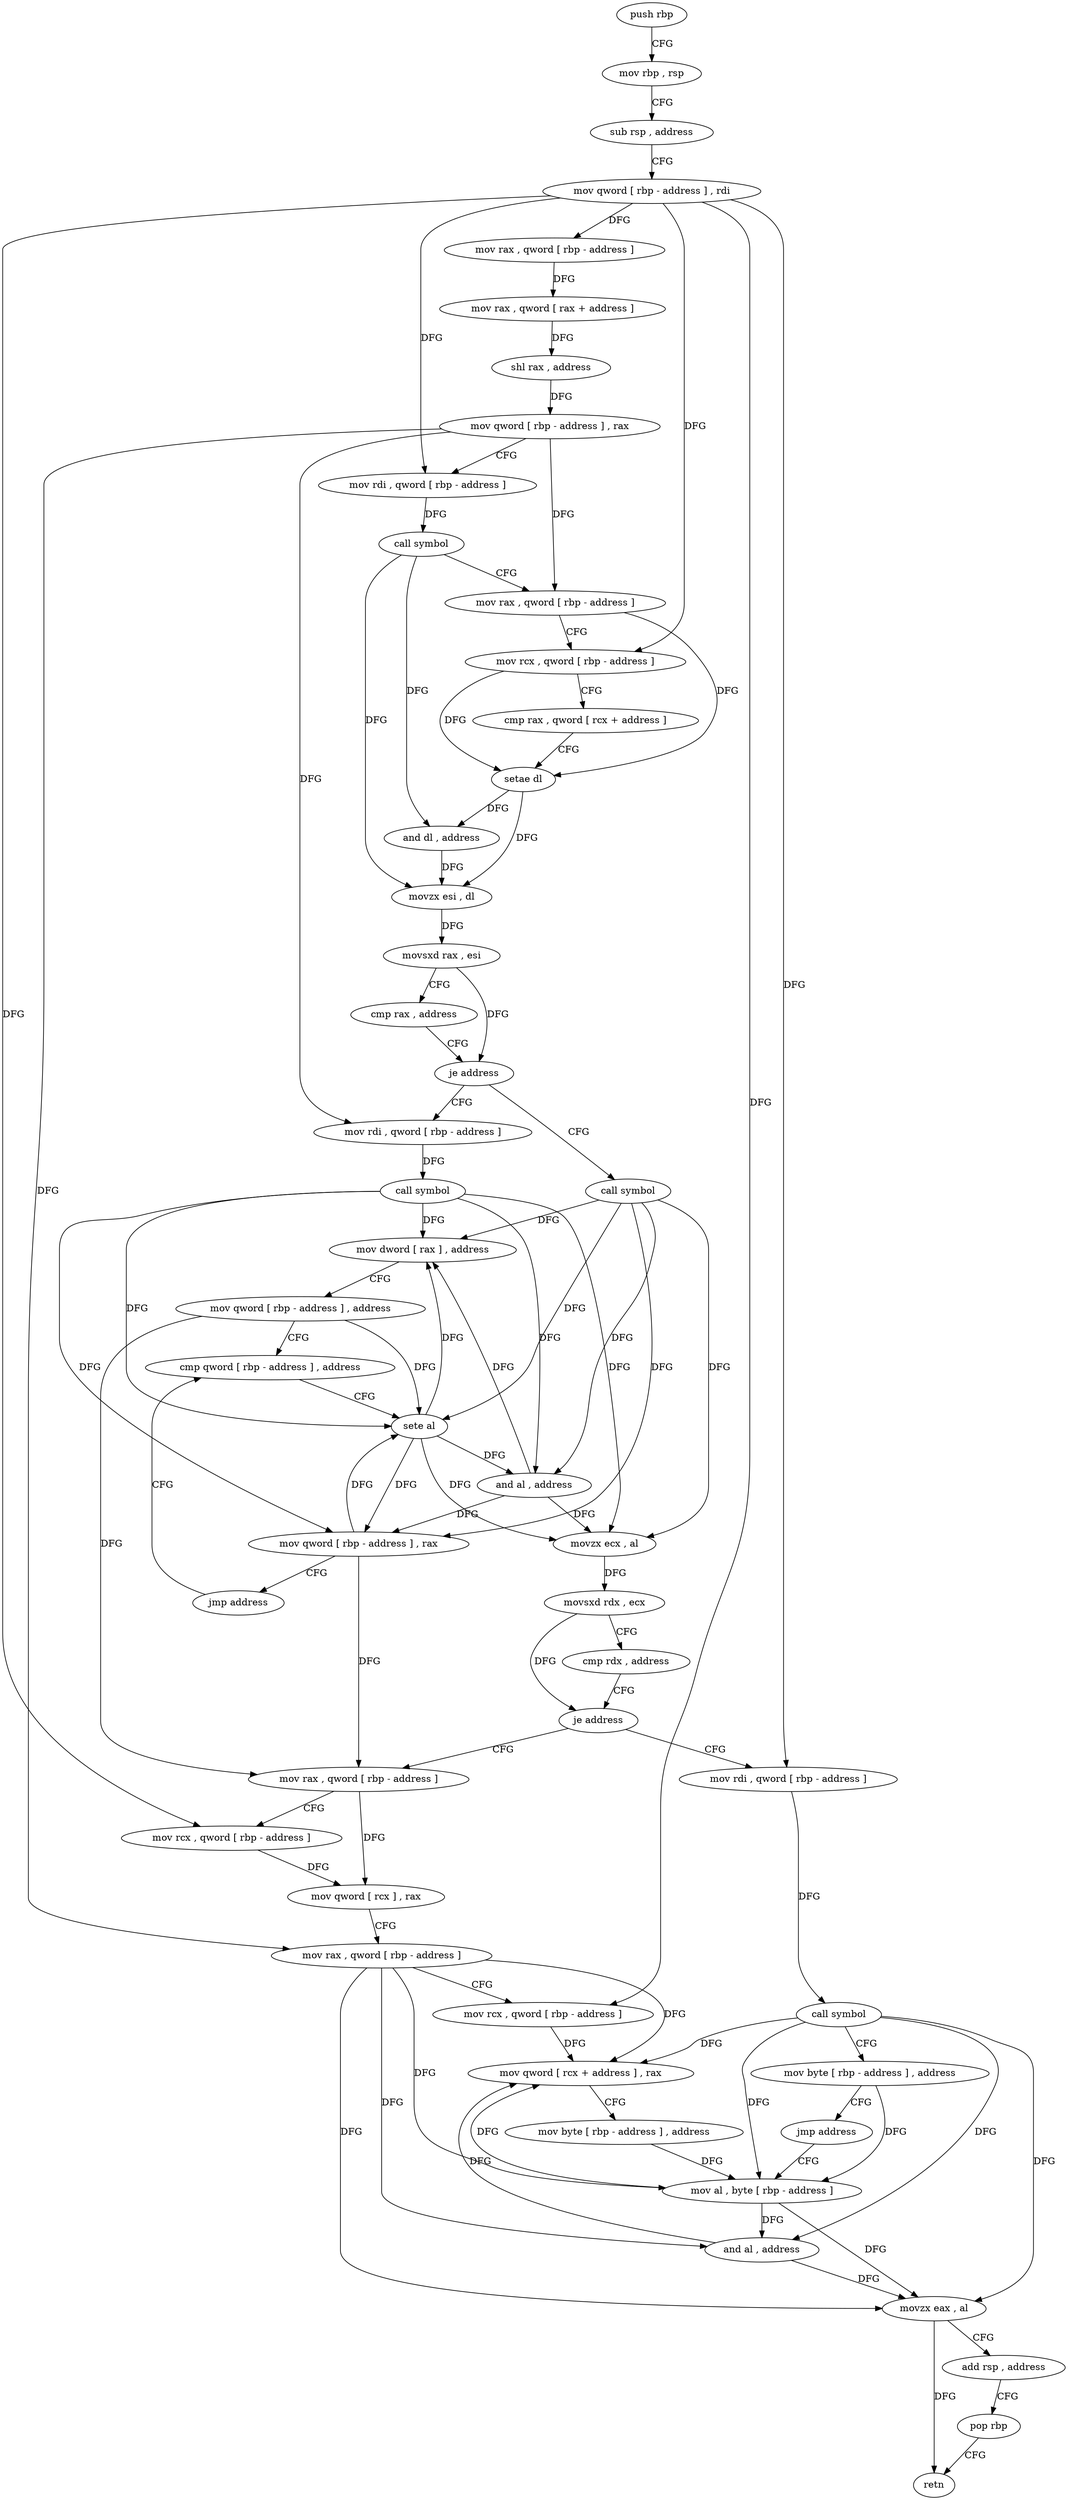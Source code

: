 digraph "func" {
"4249184" [label = "push rbp" ]
"4249185" [label = "mov rbp , rsp" ]
"4249188" [label = "sub rsp , address" ]
"4249192" [label = "mov qword [ rbp - address ] , rdi" ]
"4249196" [label = "mov rax , qword [ rbp - address ]" ]
"4249200" [label = "mov rax , qword [ rax + address ]" ]
"4249204" [label = "shl rax , address" ]
"4249208" [label = "mov qword [ rbp - address ] , rax" ]
"4249212" [label = "mov rdi , qword [ rbp - address ]" ]
"4249216" [label = "call symbol" ]
"4249221" [label = "mov rax , qword [ rbp - address ]" ]
"4249225" [label = "mov rcx , qword [ rbp - address ]" ]
"4249229" [label = "cmp rax , qword [ rcx + address ]" ]
"4249233" [label = "setae dl" ]
"4249236" [label = "and dl , address" ]
"4249239" [label = "movzx esi , dl" ]
"4249242" [label = "movsxd rax , esi" ]
"4249245" [label = "cmp rax , address" ]
"4249249" [label = "je address" ]
"4249273" [label = "call symbol" ]
"4249255" [label = "mov rdi , qword [ rbp - address ]" ]
"4249278" [label = "mov dword [ rax ] , address" ]
"4249284" [label = "mov qword [ rbp - address ] , address" ]
"4249292" [label = "cmp qword [ rbp - address ] , address" ]
"4249259" [label = "call symbol" ]
"4249264" [label = "mov qword [ rbp - address ] , rax" ]
"4249268" [label = "jmp address" ]
"4249336" [label = "mov rax , qword [ rbp - address ]" ]
"4249340" [label = "mov rcx , qword [ rbp - address ]" ]
"4249344" [label = "mov qword [ rcx ] , rax" ]
"4249347" [label = "mov rax , qword [ rbp - address ]" ]
"4249351" [label = "mov rcx , qword [ rbp - address ]" ]
"4249355" [label = "mov qword [ rcx + address ] , rax" ]
"4249359" [label = "mov byte [ rbp - address ] , address" ]
"4249363" [label = "mov al , byte [ rbp - address ]" ]
"4249318" [label = "mov rdi , qword [ rbp - address ]" ]
"4249322" [label = "call symbol" ]
"4249327" [label = "mov byte [ rbp - address ] , address" ]
"4249331" [label = "jmp address" ]
"4249297" [label = "sete al" ]
"4249300" [label = "and al , address" ]
"4249302" [label = "movzx ecx , al" ]
"4249305" [label = "movsxd rdx , ecx" ]
"4249308" [label = "cmp rdx , address" ]
"4249312" [label = "je address" ]
"4249366" [label = "and al , address" ]
"4249368" [label = "movzx eax , al" ]
"4249371" [label = "add rsp , address" ]
"4249375" [label = "pop rbp" ]
"4249376" [label = "retn" ]
"4249184" -> "4249185" [ label = "CFG" ]
"4249185" -> "4249188" [ label = "CFG" ]
"4249188" -> "4249192" [ label = "CFG" ]
"4249192" -> "4249196" [ label = "DFG" ]
"4249192" -> "4249212" [ label = "DFG" ]
"4249192" -> "4249225" [ label = "DFG" ]
"4249192" -> "4249340" [ label = "DFG" ]
"4249192" -> "4249351" [ label = "DFG" ]
"4249192" -> "4249318" [ label = "DFG" ]
"4249196" -> "4249200" [ label = "DFG" ]
"4249200" -> "4249204" [ label = "DFG" ]
"4249204" -> "4249208" [ label = "DFG" ]
"4249208" -> "4249212" [ label = "CFG" ]
"4249208" -> "4249221" [ label = "DFG" ]
"4249208" -> "4249255" [ label = "DFG" ]
"4249208" -> "4249347" [ label = "DFG" ]
"4249212" -> "4249216" [ label = "DFG" ]
"4249216" -> "4249221" [ label = "CFG" ]
"4249216" -> "4249236" [ label = "DFG" ]
"4249216" -> "4249239" [ label = "DFG" ]
"4249221" -> "4249225" [ label = "CFG" ]
"4249221" -> "4249233" [ label = "DFG" ]
"4249225" -> "4249229" [ label = "CFG" ]
"4249225" -> "4249233" [ label = "DFG" ]
"4249229" -> "4249233" [ label = "CFG" ]
"4249233" -> "4249236" [ label = "DFG" ]
"4249233" -> "4249239" [ label = "DFG" ]
"4249236" -> "4249239" [ label = "DFG" ]
"4249239" -> "4249242" [ label = "DFG" ]
"4249242" -> "4249245" [ label = "CFG" ]
"4249242" -> "4249249" [ label = "DFG" ]
"4249245" -> "4249249" [ label = "CFG" ]
"4249249" -> "4249273" [ label = "CFG" ]
"4249249" -> "4249255" [ label = "CFG" ]
"4249273" -> "4249278" [ label = "DFG" ]
"4249273" -> "4249264" [ label = "DFG" ]
"4249273" -> "4249297" [ label = "DFG" ]
"4249273" -> "4249300" [ label = "DFG" ]
"4249273" -> "4249302" [ label = "DFG" ]
"4249255" -> "4249259" [ label = "DFG" ]
"4249278" -> "4249284" [ label = "CFG" ]
"4249284" -> "4249292" [ label = "CFG" ]
"4249284" -> "4249297" [ label = "DFG" ]
"4249284" -> "4249336" [ label = "DFG" ]
"4249292" -> "4249297" [ label = "CFG" ]
"4249259" -> "4249264" [ label = "DFG" ]
"4249259" -> "4249278" [ label = "DFG" ]
"4249259" -> "4249297" [ label = "DFG" ]
"4249259" -> "4249300" [ label = "DFG" ]
"4249259" -> "4249302" [ label = "DFG" ]
"4249264" -> "4249268" [ label = "CFG" ]
"4249264" -> "4249297" [ label = "DFG" ]
"4249264" -> "4249336" [ label = "DFG" ]
"4249268" -> "4249292" [ label = "CFG" ]
"4249336" -> "4249340" [ label = "CFG" ]
"4249336" -> "4249344" [ label = "DFG" ]
"4249340" -> "4249344" [ label = "DFG" ]
"4249344" -> "4249347" [ label = "CFG" ]
"4249347" -> "4249351" [ label = "CFG" ]
"4249347" -> "4249355" [ label = "DFG" ]
"4249347" -> "4249363" [ label = "DFG" ]
"4249347" -> "4249366" [ label = "DFG" ]
"4249347" -> "4249368" [ label = "DFG" ]
"4249351" -> "4249355" [ label = "DFG" ]
"4249355" -> "4249359" [ label = "CFG" ]
"4249359" -> "4249363" [ label = "DFG" ]
"4249363" -> "4249366" [ label = "DFG" ]
"4249363" -> "4249355" [ label = "DFG" ]
"4249363" -> "4249368" [ label = "DFG" ]
"4249318" -> "4249322" [ label = "DFG" ]
"4249322" -> "4249327" [ label = "CFG" ]
"4249322" -> "4249355" [ label = "DFG" ]
"4249322" -> "4249363" [ label = "DFG" ]
"4249322" -> "4249366" [ label = "DFG" ]
"4249322" -> "4249368" [ label = "DFG" ]
"4249327" -> "4249331" [ label = "CFG" ]
"4249327" -> "4249363" [ label = "DFG" ]
"4249331" -> "4249363" [ label = "CFG" ]
"4249297" -> "4249300" [ label = "DFG" ]
"4249297" -> "4249278" [ label = "DFG" ]
"4249297" -> "4249264" [ label = "DFG" ]
"4249297" -> "4249302" [ label = "DFG" ]
"4249300" -> "4249302" [ label = "DFG" ]
"4249300" -> "4249278" [ label = "DFG" ]
"4249300" -> "4249264" [ label = "DFG" ]
"4249302" -> "4249305" [ label = "DFG" ]
"4249305" -> "4249308" [ label = "CFG" ]
"4249305" -> "4249312" [ label = "DFG" ]
"4249308" -> "4249312" [ label = "CFG" ]
"4249312" -> "4249336" [ label = "CFG" ]
"4249312" -> "4249318" [ label = "CFG" ]
"4249366" -> "4249368" [ label = "DFG" ]
"4249366" -> "4249355" [ label = "DFG" ]
"4249368" -> "4249371" [ label = "CFG" ]
"4249368" -> "4249376" [ label = "DFG" ]
"4249371" -> "4249375" [ label = "CFG" ]
"4249375" -> "4249376" [ label = "CFG" ]
}
